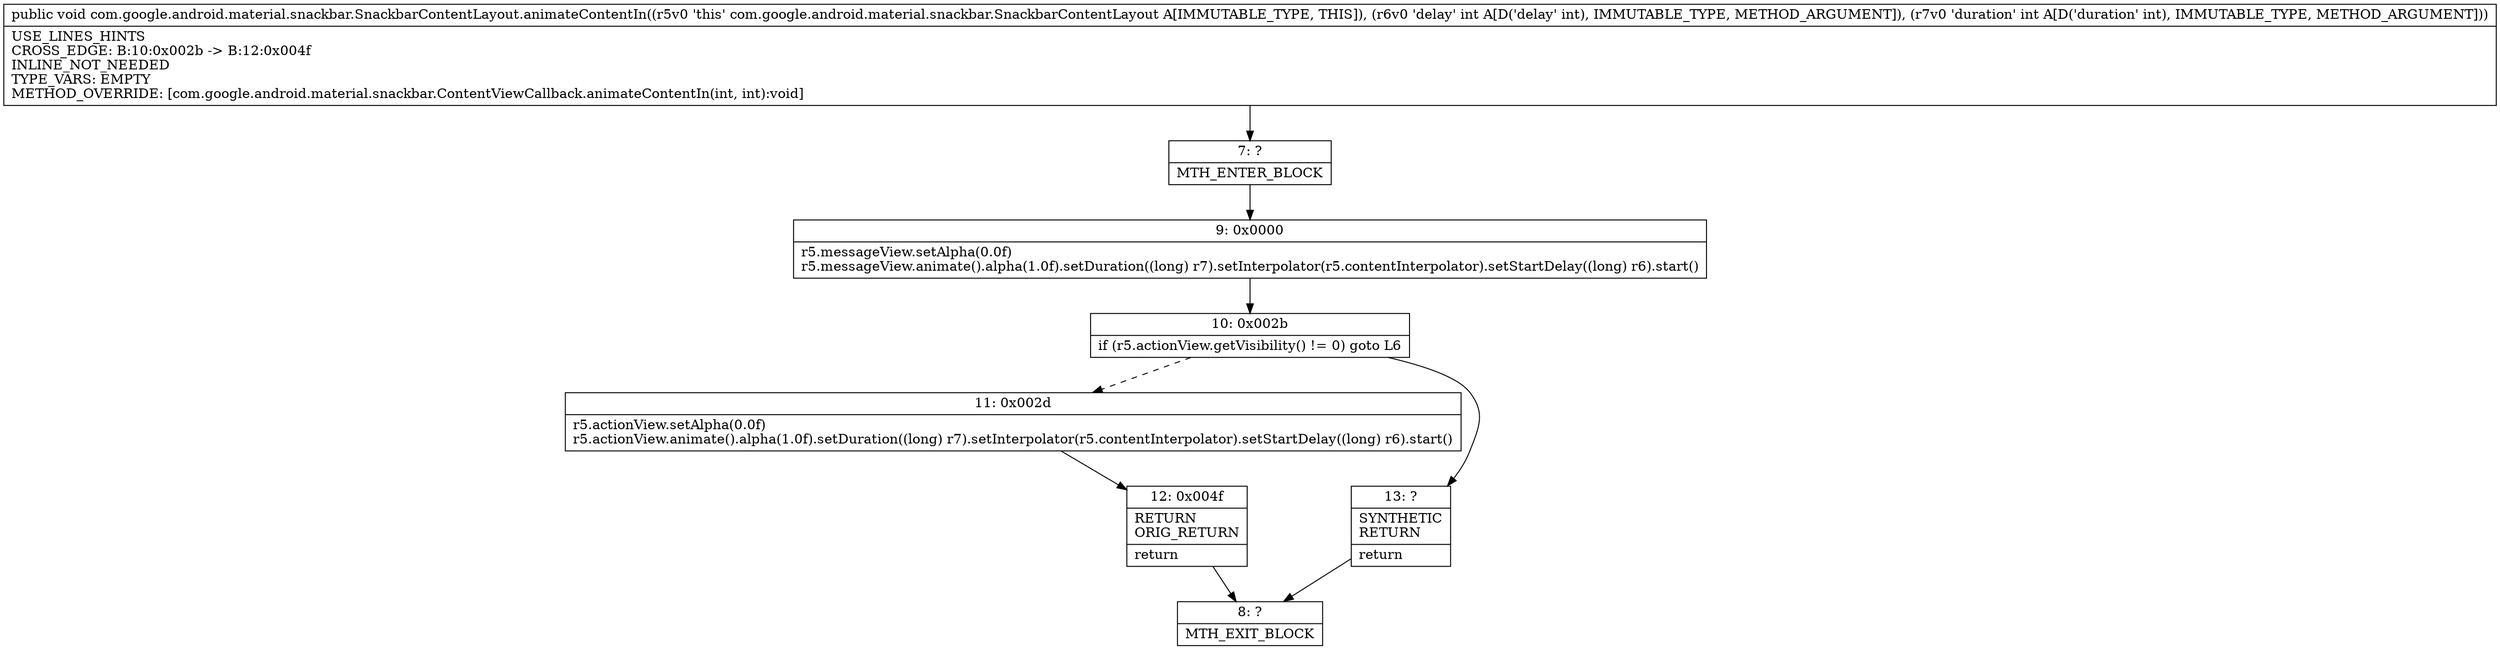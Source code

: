 digraph "CFG forcom.google.android.material.snackbar.SnackbarContentLayout.animateContentIn(II)V" {
Node_7 [shape=record,label="{7\:\ ?|MTH_ENTER_BLOCK\l}"];
Node_9 [shape=record,label="{9\:\ 0x0000|r5.messageView.setAlpha(0.0f)\lr5.messageView.animate().alpha(1.0f).setDuration((long) r7).setInterpolator(r5.contentInterpolator).setStartDelay((long) r6).start()\l}"];
Node_10 [shape=record,label="{10\:\ 0x002b|if (r5.actionView.getVisibility() != 0) goto L6\l}"];
Node_11 [shape=record,label="{11\:\ 0x002d|r5.actionView.setAlpha(0.0f)\lr5.actionView.animate().alpha(1.0f).setDuration((long) r7).setInterpolator(r5.contentInterpolator).setStartDelay((long) r6).start()\l}"];
Node_12 [shape=record,label="{12\:\ 0x004f|RETURN\lORIG_RETURN\l|return\l}"];
Node_8 [shape=record,label="{8\:\ ?|MTH_EXIT_BLOCK\l}"];
Node_13 [shape=record,label="{13\:\ ?|SYNTHETIC\lRETURN\l|return\l}"];
MethodNode[shape=record,label="{public void com.google.android.material.snackbar.SnackbarContentLayout.animateContentIn((r5v0 'this' com.google.android.material.snackbar.SnackbarContentLayout A[IMMUTABLE_TYPE, THIS]), (r6v0 'delay' int A[D('delay' int), IMMUTABLE_TYPE, METHOD_ARGUMENT]), (r7v0 'duration' int A[D('duration' int), IMMUTABLE_TYPE, METHOD_ARGUMENT]))  | USE_LINES_HINTS\lCROSS_EDGE: B:10:0x002b \-\> B:12:0x004f\lINLINE_NOT_NEEDED\lTYPE_VARS: EMPTY\lMETHOD_OVERRIDE: [com.google.android.material.snackbar.ContentViewCallback.animateContentIn(int, int):void]\l}"];
MethodNode -> Node_7;Node_7 -> Node_9;
Node_9 -> Node_10;
Node_10 -> Node_11[style=dashed];
Node_10 -> Node_13;
Node_11 -> Node_12;
Node_12 -> Node_8;
Node_13 -> Node_8;
}

